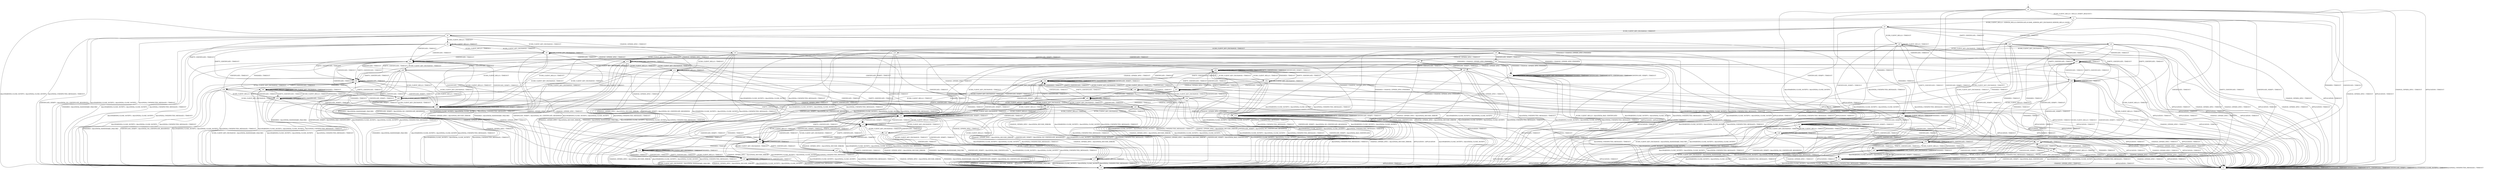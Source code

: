 digraph h6 {
s0 [label="s0"];
s1 [label="s1"];
s2 [label="s2"];
s3 [label="s3"];
s4 [label="s4"];
s5 [label="s5"];
s6 [label="s6"];
s7 [label="s7"];
s20 [label="s20"];
s30 [label="s30"];
s31 [label="s31"];
s32 [label="s32"];
s8 [label="s8"];
s9 [label="s9"];
s10 [label="s10"];
s11 [label="s11"];
s21 [label="s21"];
s24 [label="s24"];
s25 [label="s25"];
s33 [label="s33"];
s35 [label="s35"];
s36 [label="s36"];
s37 [label="s37"];
s47 [label="s47"];
s48 [label="s48"];
s55 [label="s55"];
s12 [label="s12"];
s13 [label="s13"];
s14 [label="s14"];
s15 [label="s15"];
s22 [label="s22"];
s26 [label="s26"];
s28 [label="s28"];
s29 [label="s29"];
s38 [label="s38"];
s41 [label="s41"];
s42 [label="s42"];
s43 [label="s43"];
s46 [label="s46"];
s49 [label="s49"];
s50 [label="s50"];
s16 [label="s16"];
s18 [label="s18"];
s23 [label="s23"];
s27 [label="s27"];
s34 [label="s34"];
s45 [label="s45"];
s51 [label="s51"];
s52 [label="s52"];
s53 [label="s53"];
s17 [label="s17"];
s19 [label="s19"];
s39 [label="s39"];
s40 [label="s40"];
s54 [label="s54"];
s44 [label="s44"];
s0 -> s1 [label="ECDH_CLIENT_HELLO / HELLO_VERIFY_REQUEST+"];
s0 -> s2 [label="ECDH_CLIENT_KEY_EXCHANGE / TIMEOUT"];
s0 -> s3 [label="CHANGE_CIPHER_SPEC / TIMEOUT"];
s0 -> s2 [label="FINISHED / TIMEOUT"];
s0 -> s3 [label="APPLICATION / TIMEOUT"];
s0 -> s2 [label="CERTIFICATE / TIMEOUT"];
s0 -> s2 [label="EMPTY_CERTIFICATE / TIMEOUT"];
s0 -> s2 [label="CERTIFICATE_VERIFY / TIMEOUT"];
s0 -> s4 [label="Alert(WARNING,CLOSE_NOTIFY) / Alert(FATAL,CLOSE_NOTIFY)"];
s0 -> s4 [label="Alert(FATAL,UNEXPECTED_MESSAGE) / TIMEOUT"];
s1 -> s5 [label="ECDH_CLIENT_HELLO / SERVER_HELLO,CERTIFICATE,ECDHE_SERVER_KEY_EXCHANGE,SERVER_HELLO_DONE"];
s1 -> s2 [label="ECDH_CLIENT_KEY_EXCHANGE / TIMEOUT"];
s1 -> s3 [label="CHANGE_CIPHER_SPEC / TIMEOUT"];
s1 -> s2 [label="FINISHED / TIMEOUT"];
s1 -> s3 [label="APPLICATION / TIMEOUT"];
s1 -> s2 [label="CERTIFICATE / TIMEOUT"];
s1 -> s2 [label="EMPTY_CERTIFICATE / TIMEOUT"];
s1 -> s2 [label="CERTIFICATE_VERIFY / TIMEOUT"];
s1 -> s4 [label="Alert(WARNING,CLOSE_NOTIFY) / Alert(FATAL,CLOSE_NOTIFY)"];
s1 -> s4 [label="Alert(FATAL,UNEXPECTED_MESSAGE) / TIMEOUT"];
s2 -> s2 [label="ECDH_CLIENT_HELLO / TIMEOUT"];
s2 -> s2 [label="ECDH_CLIENT_KEY_EXCHANGE / TIMEOUT"];
s2 -> s3 [label="CHANGE_CIPHER_SPEC / TIMEOUT"];
s2 -> s2 [label="FINISHED / TIMEOUT"];
s2 -> s3 [label="APPLICATION / TIMEOUT"];
s2 -> s2 [label="CERTIFICATE / TIMEOUT"];
s2 -> s2 [label="EMPTY_CERTIFICATE / TIMEOUT"];
s2 -> s2 [label="CERTIFICATE_VERIFY / TIMEOUT"];
s2 -> s4 [label="Alert(WARNING,CLOSE_NOTIFY) / Alert(FATAL,CLOSE_NOTIFY)"];
s2 -> s4 [label="Alert(FATAL,UNEXPECTED_MESSAGE) / TIMEOUT"];
s3 -> s3 [label="ECDH_CLIENT_HELLO / TIMEOUT"];
s3 -> s3 [label="ECDH_CLIENT_KEY_EXCHANGE / TIMEOUT"];
s3 -> s3 [label="CHANGE_CIPHER_SPEC / TIMEOUT"];
s3 -> s3 [label="FINISHED / TIMEOUT"];
s3 -> s3 [label="APPLICATION / TIMEOUT"];
s3 -> s3 [label="CERTIFICATE / TIMEOUT"];
s3 -> s3 [label="EMPTY_CERTIFICATE / TIMEOUT"];
s3 -> s3 [label="CERTIFICATE_VERIFY / TIMEOUT"];
s3 -> s3 [label="Alert(WARNING,CLOSE_NOTIFY) / TIMEOUT"];
s3 -> s3 [label="Alert(FATAL,UNEXPECTED_MESSAGE) / TIMEOUT"];
s4 -> s4 [label="ECDH_CLIENT_HELLO / SOCKET_CLOSED"];
s4 -> s4 [label="ECDH_CLIENT_KEY_EXCHANGE / SOCKET_CLOSED"];
s4 -> s4 [label="CHANGE_CIPHER_SPEC / SOCKET_CLOSED"];
s4 -> s4 [label="FINISHED / SOCKET_CLOSED"];
s4 -> s4 [label="APPLICATION / SOCKET_CLOSED"];
s4 -> s4 [label="CERTIFICATE / SOCKET_CLOSED"];
s4 -> s4 [label="EMPTY_CERTIFICATE / SOCKET_CLOSED"];
s4 -> s4 [label="CERTIFICATE_VERIFY / SOCKET_CLOSED"];
s4 -> s4 [label="Alert(WARNING,CLOSE_NOTIFY) / SOCKET_CLOSED"];
s4 -> s4 [label="Alert(FATAL,UNEXPECTED_MESSAGE) / SOCKET_CLOSED"];
s5 -> s30 [label="ECDH_CLIENT_HELLO / TIMEOUT"];
s5 -> s6 [label="ECDH_CLIENT_KEY_EXCHANGE / TIMEOUT"];
s5 -> s3 [label="CHANGE_CIPHER_SPEC / TIMEOUT"];
s5 -> s7 [label="FINISHED / TIMEOUT"];
s5 -> s3 [label="APPLICATION / TIMEOUT"];
s5 -> s31 [label="CERTIFICATE / TIMEOUT"];
s5 -> s20 [label="EMPTY_CERTIFICATE / TIMEOUT"];
s5 -> s32 [label="CERTIFICATE_VERIFY / TIMEOUT"];
s5 -> s4 [label="Alert(WARNING,CLOSE_NOTIFY) / Alert(FATAL,CLOSE_NOTIFY)"];
s5 -> s4 [label="Alert(FATAL,UNEXPECTED_MESSAGE) / TIMEOUT"];
s6 -> s8 [label="ECDH_CLIENT_HELLO / TIMEOUT"];
s6 -> s9 [label="ECDH_CLIENT_KEY_EXCHANGE / TIMEOUT"];
s6 -> s10 [label="CHANGE_CIPHER_SPEC / TIMEOUT"];
s6 -> s11 [label="FINISHED / CHANGE_CIPHER_SPEC,FINISHED"];
s6 -> s3 [label="APPLICATION / TIMEOUT"];
s6 -> s21 [label="CERTIFICATE / TIMEOUT"];
s6 -> s33 [label="EMPTY_CERTIFICATE / TIMEOUT"];
s6 -> s4 [label="CERTIFICATE_VERIFY / Alert(FATAL,NO_CERTIFICATE_RESERVED)"];
s6 -> s4 [label="Alert(WARNING,CLOSE_NOTIFY) / Alert(FATAL,CLOSE_NOTIFY)"];
s6 -> s4 [label="Alert(FATAL,UNEXPECTED_MESSAGE) / TIMEOUT"];
s7 -> s7 [label="ECDH_CLIENT_HELLO / TIMEOUT"];
s7 -> s4 [label="ECDH_CLIENT_KEY_EXCHANGE / Alert(FATAL,HANDSHAKE_FAILURE)"];
s7 -> s3 [label="CHANGE_CIPHER_SPEC / TIMEOUT"];
s7 -> s7 [label="FINISHED / TIMEOUT"];
s7 -> s3 [label="APPLICATION / TIMEOUT"];
s7 -> s55 [label="CERTIFICATE / TIMEOUT"];
s7 -> s55 [label="EMPTY_CERTIFICATE / TIMEOUT"];
s7 -> s32 [label="CERTIFICATE_VERIFY / TIMEOUT"];
s7 -> s4 [label="Alert(WARNING,CLOSE_NOTIFY) / Alert(FATAL,CLOSE_NOTIFY)"];
s7 -> s4 [label="Alert(FATAL,UNEXPECTED_MESSAGE) / TIMEOUT"];
s20 -> s2 [label="ECDH_CLIENT_HELLO / TIMEOUT"];
s20 -> s24 [label="ECDH_CLIENT_KEY_EXCHANGE / TIMEOUT"];
s20 -> s3 [label="CHANGE_CIPHER_SPEC / TIMEOUT"];
s20 -> s25 [label="FINISHED / TIMEOUT"];
s20 -> s3 [label="APPLICATION / TIMEOUT"];
s20 -> s47 [label="CERTIFICATE / TIMEOUT"];
s20 -> s48 [label="EMPTY_CERTIFICATE / TIMEOUT"];
s20 -> s2 [label="CERTIFICATE_VERIFY / TIMEOUT"];
s20 -> s4 [label="Alert(WARNING,CLOSE_NOTIFY) / Alert(FATAL,CLOSE_NOTIFY)"];
s20 -> s4 [label="Alert(FATAL,UNEXPECTED_MESSAGE) / TIMEOUT"];
s30 -> s30 [label="ECDH_CLIENT_HELLO / TIMEOUT"];
s30 -> s9 [label="ECDH_CLIENT_KEY_EXCHANGE / TIMEOUT"];
s30 -> s3 [label="CHANGE_CIPHER_SPEC / TIMEOUT"];
s30 -> s7 [label="FINISHED / TIMEOUT"];
s30 -> s3 [label="APPLICATION / TIMEOUT"];
s30 -> s47 [label="CERTIFICATE / TIMEOUT"];
s30 -> s48 [label="EMPTY_CERTIFICATE / TIMEOUT"];
s30 -> s32 [label="CERTIFICATE_VERIFY / TIMEOUT"];
s30 -> s4 [label="Alert(WARNING,CLOSE_NOTIFY) / Alert(FATAL,CLOSE_NOTIFY)"];
s30 -> s4 [label="Alert(FATAL,UNEXPECTED_MESSAGE) / TIMEOUT"];
s31 -> s2 [label="ECDH_CLIENT_HELLO / TIMEOUT"];
s31 -> s35 [label="ECDH_CLIENT_KEY_EXCHANGE / TIMEOUT"];
s31 -> s3 [label="CHANGE_CIPHER_SPEC / TIMEOUT"];
s31 -> s25 [label="FINISHED / TIMEOUT"];
s31 -> s3 [label="APPLICATION / TIMEOUT"];
s31 -> s47 [label="CERTIFICATE / TIMEOUT"];
s31 -> s48 [label="EMPTY_CERTIFICATE / TIMEOUT"];
s31 -> s2 [label="CERTIFICATE_VERIFY / TIMEOUT"];
s31 -> s4 [label="Alert(WARNING,CLOSE_NOTIFY) / Alert(FATAL,CLOSE_NOTIFY)"];
s31 -> s4 [label="Alert(FATAL,UNEXPECTED_MESSAGE) / TIMEOUT"];
s32 -> s32 [label="ECDH_CLIENT_HELLO / TIMEOUT"];
s32 -> s36 [label="ECDH_CLIENT_KEY_EXCHANGE / TIMEOUT"];
s32 -> s3 [label="CHANGE_CIPHER_SPEC / TIMEOUT"];
s32 -> s32 [label="FINISHED / TIMEOUT"];
s32 -> s3 [label="APPLICATION / TIMEOUT"];
s32 -> s37 [label="CERTIFICATE / TIMEOUT"];
s32 -> s32 [label="EMPTY_CERTIFICATE / TIMEOUT"];
s32 -> s32 [label="CERTIFICATE_VERIFY / TIMEOUT"];
s32 -> s4 [label="Alert(WARNING,CLOSE_NOTIFY) / Alert(FATAL,CLOSE_NOTIFY)"];
s32 -> s4 [label="Alert(FATAL,UNEXPECTED_MESSAGE) / TIMEOUT"];
s8 -> s8 [label="ECDH_CLIENT_HELLO / TIMEOUT"];
s8 -> s9 [label="ECDH_CLIENT_KEY_EXCHANGE / TIMEOUT"];
s8 -> s12 [label="CHANGE_CIPHER_SPEC / TIMEOUT"];
s8 -> s4 [label="FINISHED / Alert(FATAL,HANDSHAKE_FAILURE)"];
s8 -> s3 [label="APPLICATION / TIMEOUT"];
s8 -> s21 [label="CERTIFICATE / TIMEOUT"];
s8 -> s33 [label="EMPTY_CERTIFICATE / TIMEOUT"];
s8 -> s46 [label="CERTIFICATE_VERIFY / TIMEOUT"];
s8 -> s4 [label="Alert(WARNING,CLOSE_NOTIFY) / Alert(FATAL,CLOSE_NOTIFY)"];
s8 -> s4 [label="Alert(FATAL,UNEXPECTED_MESSAGE) / TIMEOUT"];
s9 -> s8 [label="ECDH_CLIENT_HELLO / TIMEOUT"];
s9 -> s9 [label="ECDH_CLIENT_KEY_EXCHANGE / TIMEOUT"];
s9 -> s13 [label="CHANGE_CIPHER_SPEC / TIMEOUT"];
s9 -> s4 [label="FINISHED / Alert(FATAL,HANDSHAKE_FAILURE)"];
s9 -> s3 [label="APPLICATION / TIMEOUT"];
s9 -> s21 [label="CERTIFICATE / TIMEOUT"];
s9 -> s33 [label="EMPTY_CERTIFICATE / TIMEOUT"];
s9 -> s4 [label="CERTIFICATE_VERIFY / Alert(FATAL,NO_CERTIFICATE_RESERVED)"];
s9 -> s4 [label="Alert(WARNING,CLOSE_NOTIFY) / Alert(FATAL,CLOSE_NOTIFY)"];
s9 -> s4 [label="Alert(FATAL,UNEXPECTED_MESSAGE) / TIMEOUT"];
s10 -> s12 [label="ECDH_CLIENT_HELLO / TIMEOUT"];
s10 -> s13 [label="ECDH_CLIENT_KEY_EXCHANGE / TIMEOUT"];
s10 -> s4 [label="CHANGE_CIPHER_SPEC / Alert(FATAL,DECODE_ERROR)"];
s10 -> s14 [label="FINISHED / CHANGE_CIPHER_SPEC,FINISHED"];
s10 -> s3 [label="APPLICATION / TIMEOUT"];
s10 -> s15 [label="CERTIFICATE / TIMEOUT"];
s10 -> s22 [label="EMPTY_CERTIFICATE / TIMEOUT"];
s10 -> s4 [label="CERTIFICATE_VERIFY / Alert(FATAL,NO_CERTIFICATE_RESERVED)"];
s10 -> s4 [label="Alert(WARNING,CLOSE_NOTIFY) / Alert(FATAL,CLOSE_NOTIFY)"];
s10 -> s4 [label="Alert(FATAL,UNEXPECTED_MESSAGE) / TIMEOUT"];
s11 -> s11 [label="ECDH_CLIENT_HELLO / TIMEOUT"];
s11 -> s11 [label="ECDH_CLIENT_KEY_EXCHANGE / TIMEOUT"];
s11 -> s14 [label="CHANGE_CIPHER_SPEC / TIMEOUT"];
s11 -> s11 [label="FINISHED / TIMEOUT"];
s11 -> s4 [label="APPLICATION / APPLICATION"];
s11 -> s11 [label="CERTIFICATE / TIMEOUT"];
s11 -> s11 [label="EMPTY_CERTIFICATE / TIMEOUT"];
s11 -> s11 [label="CERTIFICATE_VERIFY / TIMEOUT"];
s11 -> s4 [label="Alert(WARNING,CLOSE_NOTIFY) / Alert(FATAL,CLOSE_NOTIFY)"];
s11 -> s4 [label="Alert(FATAL,UNEXPECTED_MESSAGE) / TIMEOUT"];
s21 -> s49 [label="ECDH_CLIENT_HELLO / TIMEOUT"];
s21 -> s26 [label="ECDH_CLIENT_KEY_EXCHANGE / TIMEOUT"];
s21 -> s15 [label="CHANGE_CIPHER_SPEC / TIMEOUT"];
s21 -> s50 [label="FINISHED / TIMEOUT"];
s21 -> s3 [label="APPLICATION / TIMEOUT"];
s21 -> s21 [label="CERTIFICATE / TIMEOUT"];
s21 -> s33 [label="EMPTY_CERTIFICATE / TIMEOUT"];
s21 -> s49 [label="CERTIFICATE_VERIFY / TIMEOUT"];
s21 -> s4 [label="Alert(WARNING,CLOSE_NOTIFY) / Alert(FATAL,CLOSE_NOTIFY)"];
s21 -> s4 [label="Alert(FATAL,UNEXPECTED_MESSAGE) / TIMEOUT"];
s24 -> s28 [label="ECDH_CLIENT_HELLO / TIMEOUT"];
s24 -> s49 [label="ECDH_CLIENT_KEY_EXCHANGE / TIMEOUT"];
s24 -> s29 [label="CHANGE_CIPHER_SPEC / TIMEOUT"];
s24 -> s11 [label="FINISHED / CHANGE_CIPHER_SPEC,FINISHED"];
s24 -> s3 [label="APPLICATION / TIMEOUT"];
s24 -> s21 [label="CERTIFICATE / TIMEOUT"];
s24 -> s33 [label="EMPTY_CERTIFICATE / TIMEOUT"];
s24 -> s4 [label="CERTIFICATE_VERIFY / Alert(FATAL,NO_CERTIFICATE_RESERVED)"];
s24 -> s4 [label="Alert(WARNING,CLOSE_NOTIFY) / Alert(FATAL,CLOSE_NOTIFY)"];
s24 -> s4 [label="Alert(FATAL,UNEXPECTED_MESSAGE) / TIMEOUT"];
s25 -> s25 [label="ECDH_CLIENT_HELLO / TIMEOUT"];
s25 -> s25 [label="ECDH_CLIENT_KEY_EXCHANGE / TIMEOUT"];
s25 -> s3 [label="CHANGE_CIPHER_SPEC / TIMEOUT"];
s25 -> s25 [label="FINISHED / TIMEOUT"];
s25 -> s3 [label="APPLICATION / TIMEOUT"];
s25 -> s55 [label="CERTIFICATE / TIMEOUT"];
s25 -> s55 [label="EMPTY_CERTIFICATE / TIMEOUT"];
s25 -> s2 [label="CERTIFICATE_VERIFY / TIMEOUT"];
s25 -> s4 [label="Alert(WARNING,CLOSE_NOTIFY) / Alert(FATAL,CLOSE_NOTIFY)"];
s25 -> s4 [label="Alert(FATAL,UNEXPECTED_MESSAGE) / TIMEOUT"];
s33 -> s49 [label="ECDH_CLIENT_HELLO / TIMEOUT"];
s33 -> s38 [label="ECDH_CLIENT_KEY_EXCHANGE / TIMEOUT"];
s33 -> s22 [label="CHANGE_CIPHER_SPEC / TIMEOUT"];
s33 -> s50 [label="FINISHED / TIMEOUT"];
s33 -> s3 [label="APPLICATION / TIMEOUT"];
s33 -> s21 [label="CERTIFICATE / TIMEOUT"];
s33 -> s33 [label="EMPTY_CERTIFICATE / TIMEOUT"];
s33 -> s49 [label="CERTIFICATE_VERIFY / TIMEOUT"];
s33 -> s4 [label="Alert(WARNING,CLOSE_NOTIFY) / Alert(FATAL,CLOSE_NOTIFY)"];
s33 -> s4 [label="Alert(FATAL,UNEXPECTED_MESSAGE) / TIMEOUT"];
s35 -> s28 [label="ECDH_CLIENT_HELLO / TIMEOUT"];
s35 -> s49 [label="ECDH_CLIENT_KEY_EXCHANGE / TIMEOUT"];
s35 -> s41 [label="CHANGE_CIPHER_SPEC / TIMEOUT"];
s35 -> s11 [label="FINISHED / CHANGE_CIPHER_SPEC,FINISHED"];
s35 -> s3 [label="APPLICATION / TIMEOUT"];
s35 -> s21 [label="CERTIFICATE / TIMEOUT"];
s35 -> s33 [label="EMPTY_CERTIFICATE / TIMEOUT"];
s35 -> s42 [label="CERTIFICATE_VERIFY / TIMEOUT"];
s35 -> s4 [label="Alert(WARNING,CLOSE_NOTIFY) / Alert(FATAL,CLOSE_NOTIFY)"];
s35 -> s4 [label="Alert(FATAL,UNEXPECTED_MESSAGE) / TIMEOUT"];
s36 -> s32 [label="ECDH_CLIENT_HELLO / TIMEOUT"];
s36 -> s36 [label="ECDH_CLIENT_KEY_EXCHANGE / TIMEOUT"];
s36 -> s3 [label="CHANGE_CIPHER_SPEC / TIMEOUT"];
s36 -> s32 [label="FINISHED / TIMEOUT"];
s36 -> s3 [label="APPLICATION / TIMEOUT"];
s36 -> s37 [label="CERTIFICATE / TIMEOUT"];
s36 -> s32 [label="EMPTY_CERTIFICATE / TIMEOUT"];
s36 -> s4 [label="CERTIFICATE_VERIFY / Alert(FATAL,NO_CERTIFICATE_RESERVED)"];
s36 -> s4 [label="Alert(WARNING,CLOSE_NOTIFY) / Alert(FATAL,CLOSE_NOTIFY)"];
s36 -> s4 [label="Alert(FATAL,UNEXPECTED_MESSAGE) / TIMEOUT"];
s37 -> s2 [label="ECDH_CLIENT_HELLO / TIMEOUT"];
s37 -> s43 [label="ECDH_CLIENT_KEY_EXCHANGE / TIMEOUT"];
s37 -> s3 [label="CHANGE_CIPHER_SPEC / TIMEOUT"];
s37 -> s2 [label="FINISHED / TIMEOUT"];
s37 -> s3 [label="APPLICATION / TIMEOUT"];
s37 -> s37 [label="CERTIFICATE / TIMEOUT"];
s37 -> s32 [label="EMPTY_CERTIFICATE / TIMEOUT"];
s37 -> s2 [label="CERTIFICATE_VERIFY / TIMEOUT"];
s37 -> s4 [label="Alert(WARNING,CLOSE_NOTIFY) / Alert(FATAL,CLOSE_NOTIFY)"];
s37 -> s4 [label="Alert(FATAL,UNEXPECTED_MESSAGE) / TIMEOUT"];
s47 -> s2 [label="ECDH_CLIENT_HELLO / TIMEOUT"];
s47 -> s26 [label="ECDH_CLIENT_KEY_EXCHANGE / TIMEOUT"];
s47 -> s3 [label="CHANGE_CIPHER_SPEC / TIMEOUT"];
s47 -> s25 [label="FINISHED / TIMEOUT"];
s47 -> s3 [label="APPLICATION / TIMEOUT"];
s47 -> s47 [label="CERTIFICATE / TIMEOUT"];
s47 -> s48 [label="EMPTY_CERTIFICATE / TIMEOUT"];
s47 -> s2 [label="CERTIFICATE_VERIFY / TIMEOUT"];
s47 -> s4 [label="Alert(WARNING,CLOSE_NOTIFY) / Alert(FATAL,CLOSE_NOTIFY)"];
s47 -> s4 [label="Alert(FATAL,UNEXPECTED_MESSAGE) / TIMEOUT"];
s48 -> s2 [label="ECDH_CLIENT_HELLO / TIMEOUT"];
s48 -> s38 [label="ECDH_CLIENT_KEY_EXCHANGE / TIMEOUT"];
s48 -> s3 [label="CHANGE_CIPHER_SPEC / TIMEOUT"];
s48 -> s25 [label="FINISHED / TIMEOUT"];
s48 -> s3 [label="APPLICATION / TIMEOUT"];
s48 -> s47 [label="CERTIFICATE / TIMEOUT"];
s48 -> s48 [label="EMPTY_CERTIFICATE / TIMEOUT"];
s48 -> s2 [label="CERTIFICATE_VERIFY / TIMEOUT"];
s48 -> s4 [label="Alert(WARNING,CLOSE_NOTIFY) / Alert(FATAL,CLOSE_NOTIFY)"];
s48 -> s4 [label="Alert(FATAL,UNEXPECTED_MESSAGE) / TIMEOUT"];
s55 -> s25 [label="ECDH_CLIENT_HELLO / TIMEOUT"];
s55 -> s4 [label="ECDH_CLIENT_KEY_EXCHANGE / Alert(FATAL,HANDSHAKE_FAILURE)"];
s55 -> s3 [label="CHANGE_CIPHER_SPEC / TIMEOUT"];
s55 -> s25 [label="FINISHED / TIMEOUT"];
s55 -> s3 [label="APPLICATION / TIMEOUT"];
s55 -> s55 [label="CERTIFICATE / TIMEOUT"];
s55 -> s55 [label="EMPTY_CERTIFICATE / TIMEOUT"];
s55 -> s2 [label="CERTIFICATE_VERIFY / TIMEOUT"];
s55 -> s4 [label="Alert(WARNING,CLOSE_NOTIFY) / Alert(FATAL,CLOSE_NOTIFY)"];
s55 -> s4 [label="Alert(FATAL,UNEXPECTED_MESSAGE) / TIMEOUT"];
s12 -> s12 [label="ECDH_CLIENT_HELLO / TIMEOUT"];
s12 -> s13 [label="ECDH_CLIENT_KEY_EXCHANGE / TIMEOUT"];
s12 -> s4 [label="CHANGE_CIPHER_SPEC / Alert(FATAL,DECODE_ERROR)"];
s12 -> s4 [label="FINISHED / Alert(FATAL,HANDSHAKE_FAILURE)"];
s12 -> s3 [label="APPLICATION / TIMEOUT"];
s12 -> s15 [label="CERTIFICATE / TIMEOUT"];
s12 -> s22 [label="EMPTY_CERTIFICATE / TIMEOUT"];
s12 -> s34 [label="CERTIFICATE_VERIFY / TIMEOUT"];
s12 -> s4 [label="Alert(WARNING,CLOSE_NOTIFY) / Alert(FATAL,CLOSE_NOTIFY)"];
s12 -> s4 [label="Alert(FATAL,UNEXPECTED_MESSAGE) / TIMEOUT"];
s13 -> s12 [label="ECDH_CLIENT_HELLO / TIMEOUT"];
s13 -> s13 [label="ECDH_CLIENT_KEY_EXCHANGE / TIMEOUT"];
s13 -> s4 [label="CHANGE_CIPHER_SPEC / Alert(FATAL,DECODE_ERROR)"];
s13 -> s4 [label="FINISHED / Alert(FATAL,HANDSHAKE_FAILURE)"];
s13 -> s3 [label="APPLICATION / TIMEOUT"];
s13 -> s15 [label="CERTIFICATE / TIMEOUT"];
s13 -> s22 [label="EMPTY_CERTIFICATE / TIMEOUT"];
s13 -> s4 [label="CERTIFICATE_VERIFY / Alert(FATAL,NO_CERTIFICATE_RESERVED)"];
s13 -> s4 [label="Alert(WARNING,CLOSE_NOTIFY) / Alert(FATAL,CLOSE_NOTIFY)"];
s13 -> s4 [label="Alert(FATAL,UNEXPECTED_MESSAGE) / TIMEOUT"];
s14 -> s14 [label="ECDH_CLIENT_HELLO / TIMEOUT"];
s14 -> s14 [label="ECDH_CLIENT_KEY_EXCHANGE / TIMEOUT"];
s14 -> s4 [label="CHANGE_CIPHER_SPEC / Alert(FATAL,DECODE_ERROR)"];
s14 -> s14 [label="FINISHED / TIMEOUT"];
s14 -> s4 [label="APPLICATION / APPLICATION"];
s14 -> s14 [label="CERTIFICATE / TIMEOUT"];
s14 -> s14 [label="EMPTY_CERTIFICATE / TIMEOUT"];
s14 -> s14 [label="CERTIFICATE_VERIFY / TIMEOUT"];
s14 -> s4 [label="Alert(WARNING,CLOSE_NOTIFY) / Alert(FATAL,CLOSE_NOTIFY)"];
s14 -> s4 [label="Alert(FATAL,UNEXPECTED_MESSAGE) / TIMEOUT"];
s15 -> s23 [label="ECDH_CLIENT_HELLO / TIMEOUT"];
s15 -> s16 [label="ECDH_CLIENT_KEY_EXCHANGE / TIMEOUT"];
s15 -> s4 [label="CHANGE_CIPHER_SPEC / Alert(FATAL,DECODE_ERROR)"];
s15 -> s18 [label="FINISHED / TIMEOUT"];
s15 -> s3 [label="APPLICATION / TIMEOUT"];
s15 -> s15 [label="CERTIFICATE / TIMEOUT"];
s15 -> s22 [label="EMPTY_CERTIFICATE / TIMEOUT"];
s15 -> s23 [label="CERTIFICATE_VERIFY / TIMEOUT"];
s15 -> s4 [label="Alert(WARNING,CLOSE_NOTIFY) / Alert(FATAL,CLOSE_NOTIFY)"];
s15 -> s4 [label="Alert(FATAL,UNEXPECTED_MESSAGE) / TIMEOUT"];
s22 -> s23 [label="ECDH_CLIENT_HELLO / TIMEOUT"];
s22 -> s27 [label="ECDH_CLIENT_KEY_EXCHANGE / TIMEOUT"];
s22 -> s4 [label="CHANGE_CIPHER_SPEC / Alert(FATAL,DECODE_ERROR)"];
s22 -> s18 [label="FINISHED / TIMEOUT"];
s22 -> s3 [label="APPLICATION / TIMEOUT"];
s22 -> s15 [label="CERTIFICATE / TIMEOUT"];
s22 -> s22 [label="EMPTY_CERTIFICATE / TIMEOUT"];
s22 -> s23 [label="CERTIFICATE_VERIFY / TIMEOUT"];
s22 -> s4 [label="Alert(WARNING,CLOSE_NOTIFY) / Alert(FATAL,CLOSE_NOTIFY)"];
s22 -> s4 [label="Alert(FATAL,UNEXPECTED_MESSAGE) / TIMEOUT"];
s26 -> s28 [label="ECDH_CLIENT_HELLO / TIMEOUT"];
s26 -> s49 [label="ECDH_CLIENT_KEY_EXCHANGE / TIMEOUT"];
s26 -> s16 [label="CHANGE_CIPHER_SPEC / TIMEOUT"];
s26 -> s4 [label="FINISHED / Alert(FATAL,HANDSHAKE_FAILURE)"];
s26 -> s3 [label="APPLICATION / TIMEOUT"];
s26 -> s21 [label="CERTIFICATE / TIMEOUT"];
s26 -> s33 [label="EMPTY_CERTIFICATE / TIMEOUT"];
s26 -> s4 [label="CERTIFICATE_VERIFY / Alert(FATAL,BAD_CERTIFICATE)"];
s26 -> s4 [label="Alert(WARNING,CLOSE_NOTIFY) / Alert(FATAL,CLOSE_NOTIFY)"];
s26 -> s4 [label="Alert(FATAL,UNEXPECTED_MESSAGE) / TIMEOUT"];
s28 -> s28 [label="ECDH_CLIENT_HELLO / TIMEOUT"];
s28 -> s49 [label="ECDH_CLIENT_KEY_EXCHANGE / TIMEOUT"];
s28 -> s17 [label="CHANGE_CIPHER_SPEC / TIMEOUT"];
s28 -> s4 [label="FINISHED / Alert(FATAL,HANDSHAKE_FAILURE)"];
s28 -> s3 [label="APPLICATION / TIMEOUT"];
s28 -> s21 [label="CERTIFICATE / TIMEOUT"];
s28 -> s33 [label="EMPTY_CERTIFICATE / TIMEOUT"];
s28 -> s49 [label="CERTIFICATE_VERIFY / TIMEOUT"];
s28 -> s4 [label="Alert(WARNING,CLOSE_NOTIFY) / Alert(FATAL,CLOSE_NOTIFY)"];
s28 -> s4 [label="Alert(FATAL,UNEXPECTED_MESSAGE) / TIMEOUT"];
s29 -> s17 [label="ECDH_CLIENT_HELLO / TIMEOUT"];
s29 -> s23 [label="ECDH_CLIENT_KEY_EXCHANGE / TIMEOUT"];
s29 -> s4 [label="CHANGE_CIPHER_SPEC / Alert(FATAL,DECODE_ERROR)"];
s29 -> s14 [label="FINISHED / CHANGE_CIPHER_SPEC,FINISHED"];
s29 -> s3 [label="APPLICATION / TIMEOUT"];
s29 -> s15 [label="CERTIFICATE / TIMEOUT"];
s29 -> s22 [label="EMPTY_CERTIFICATE / TIMEOUT"];
s29 -> s4 [label="CERTIFICATE_VERIFY / Alert(FATAL,NO_CERTIFICATE_RESERVED)"];
s29 -> s4 [label="Alert(WARNING,CLOSE_NOTIFY) / Alert(FATAL,CLOSE_NOTIFY)"];
s29 -> s4 [label="Alert(FATAL,UNEXPECTED_MESSAGE) / TIMEOUT"];
s38 -> s28 [label="ECDH_CLIENT_HELLO / TIMEOUT"];
s38 -> s49 [label="ECDH_CLIENT_KEY_EXCHANGE / TIMEOUT"];
s38 -> s27 [label="CHANGE_CIPHER_SPEC / TIMEOUT"];
s38 -> s4 [label="FINISHED / Alert(FATAL,HANDSHAKE_FAILURE)"];
s38 -> s3 [label="APPLICATION / TIMEOUT"];
s38 -> s21 [label="CERTIFICATE / TIMEOUT"];
s38 -> s33 [label="EMPTY_CERTIFICATE / TIMEOUT"];
s38 -> s4 [label="CERTIFICATE_VERIFY / Alert(FATAL,NO_CERTIFICATE_RESERVED)"];
s38 -> s4 [label="Alert(WARNING,CLOSE_NOTIFY) / Alert(FATAL,CLOSE_NOTIFY)"];
s38 -> s4 [label="Alert(FATAL,UNEXPECTED_MESSAGE) / TIMEOUT"];
s41 -> s17 [label="ECDH_CLIENT_HELLO / TIMEOUT"];
s41 -> s23 [label="ECDH_CLIENT_KEY_EXCHANGE / TIMEOUT"];
s41 -> s4 [label="CHANGE_CIPHER_SPEC / Alert(FATAL,DECODE_ERROR)"];
s41 -> s14 [label="FINISHED / CHANGE_CIPHER_SPEC,FINISHED"];
s41 -> s3 [label="APPLICATION / TIMEOUT"];
s41 -> s15 [label="CERTIFICATE / TIMEOUT"];
s41 -> s22 [label="EMPTY_CERTIFICATE / TIMEOUT"];
s41 -> s45 [label="CERTIFICATE_VERIFY / TIMEOUT"];
s41 -> s4 [label="Alert(WARNING,CLOSE_NOTIFY) / Alert(FATAL,CLOSE_NOTIFY)"];
s41 -> s4 [label="Alert(FATAL,UNEXPECTED_MESSAGE) / TIMEOUT"];
s42 -> s4 [label="ECDH_CLIENT_HELLO / Alert(FATAL,BAD_CERTIFICATE)"];
s42 -> s49 [label="ECDH_CLIENT_KEY_EXCHANGE / TIMEOUT"];
s42 -> s45 [label="CHANGE_CIPHER_SPEC / TIMEOUT"];
s42 -> s11 [label="FINISHED / CHANGE_CIPHER_SPEC,FINISHED"];
s42 -> s3 [label="APPLICATION / TIMEOUT"];
s42 -> s51 [label="CERTIFICATE / TIMEOUT"];
s42 -> s46 [label="EMPTY_CERTIFICATE / TIMEOUT"];
s42 -> s49 [label="CERTIFICATE_VERIFY / TIMEOUT"];
s42 -> s4 [label="Alert(WARNING,CLOSE_NOTIFY) / Alert(FATAL,CLOSE_NOTIFY)"];
s42 -> s4 [label="Alert(FATAL,UNEXPECTED_MESSAGE) / TIMEOUT"];
s43 -> s2 [label="ECDH_CLIENT_HELLO / TIMEOUT"];
s43 -> s2 [label="ECDH_CLIENT_KEY_EXCHANGE / TIMEOUT"];
s43 -> s3 [label="CHANGE_CIPHER_SPEC / TIMEOUT"];
s43 -> s2 [label="FINISHED / TIMEOUT"];
s43 -> s3 [label="APPLICATION / TIMEOUT"];
s43 -> s37 [label="CERTIFICATE / TIMEOUT"];
s43 -> s32 [label="EMPTY_CERTIFICATE / TIMEOUT"];
s43 -> s4 [label="CERTIFICATE_VERIFY / Alert(FATAL,BAD_CERTIFICATE)"];
s43 -> s4 [label="Alert(WARNING,CLOSE_NOTIFY) / Alert(FATAL,CLOSE_NOTIFY)"];
s43 -> s4 [label="Alert(FATAL,UNEXPECTED_MESSAGE) / TIMEOUT"];
s46 -> s46 [label="ECDH_CLIENT_HELLO / TIMEOUT"];
s46 -> s52 [label="ECDH_CLIENT_KEY_EXCHANGE / TIMEOUT"];
s46 -> s34 [label="CHANGE_CIPHER_SPEC / TIMEOUT"];
s46 -> s46 [label="FINISHED / TIMEOUT"];
s46 -> s3 [label="APPLICATION / TIMEOUT"];
s46 -> s51 [label="CERTIFICATE / TIMEOUT"];
s46 -> s46 [label="EMPTY_CERTIFICATE / TIMEOUT"];
s46 -> s46 [label="CERTIFICATE_VERIFY / TIMEOUT"];
s46 -> s4 [label="Alert(WARNING,CLOSE_NOTIFY) / Alert(FATAL,CLOSE_NOTIFY)"];
s46 -> s4 [label="Alert(FATAL,UNEXPECTED_MESSAGE) / TIMEOUT"];
s49 -> s49 [label="ECDH_CLIENT_HELLO / TIMEOUT"];
s49 -> s49 [label="ECDH_CLIENT_KEY_EXCHANGE / TIMEOUT"];
s49 -> s23 [label="CHANGE_CIPHER_SPEC / TIMEOUT"];
s49 -> s50 [label="FINISHED / TIMEOUT"];
s49 -> s3 [label="APPLICATION / TIMEOUT"];
s49 -> s21 [label="CERTIFICATE / TIMEOUT"];
s49 -> s33 [label="EMPTY_CERTIFICATE / TIMEOUT"];
s49 -> s49 [label="CERTIFICATE_VERIFY / TIMEOUT"];
s49 -> s4 [label="Alert(WARNING,CLOSE_NOTIFY) / Alert(FATAL,CLOSE_NOTIFY)"];
s49 -> s4 [label="Alert(FATAL,UNEXPECTED_MESSAGE) / TIMEOUT"];
s50 -> s50 [label="ECDH_CLIENT_HELLO / TIMEOUT"];
s50 -> s50 [label="ECDH_CLIENT_KEY_EXCHANGE / TIMEOUT"];
s50 -> s18 [label="CHANGE_CIPHER_SPEC / TIMEOUT"];
s50 -> s50 [label="FINISHED / TIMEOUT"];
s50 -> s3 [label="APPLICATION / TIMEOUT"];
s50 -> s53 [label="CERTIFICATE / TIMEOUT"];
s50 -> s53 [label="EMPTY_CERTIFICATE / TIMEOUT"];
s50 -> s49 [label="CERTIFICATE_VERIFY / TIMEOUT"];
s50 -> s4 [label="Alert(WARNING,CLOSE_NOTIFY) / Alert(FATAL,CLOSE_NOTIFY)"];
s50 -> s4 [label="Alert(FATAL,UNEXPECTED_MESSAGE) / TIMEOUT"];
s16 -> s17 [label="ECDH_CLIENT_HELLO / TIMEOUT"];
s16 -> s23 [label="ECDH_CLIENT_KEY_EXCHANGE / TIMEOUT"];
s16 -> s4 [label="CHANGE_CIPHER_SPEC / Alert(FATAL,DECODE_ERROR)"];
s16 -> s4 [label="FINISHED / Alert(FATAL,HANDSHAKE_FAILURE)"];
s16 -> s3 [label="APPLICATION / TIMEOUT"];
s16 -> s15 [label="CERTIFICATE / TIMEOUT"];
s16 -> s22 [label="EMPTY_CERTIFICATE / TIMEOUT"];
s16 -> s4 [label="CERTIFICATE_VERIFY / Alert(FATAL,BAD_CERTIFICATE)"];
s16 -> s4 [label="Alert(WARNING,CLOSE_NOTIFY) / Alert(FATAL,CLOSE_NOTIFY)"];
s16 -> s4 [label="Alert(FATAL,UNEXPECTED_MESSAGE) / TIMEOUT"];
s18 -> s18 [label="ECDH_CLIENT_HELLO / TIMEOUT"];
s18 -> s18 [label="ECDH_CLIENT_KEY_EXCHANGE / TIMEOUT"];
s18 -> s4 [label="CHANGE_CIPHER_SPEC / Alert(FATAL,DECODE_ERROR)"];
s18 -> s18 [label="FINISHED / TIMEOUT"];
s18 -> s3 [label="APPLICATION / TIMEOUT"];
s18 -> s19 [label="CERTIFICATE / TIMEOUT"];
s18 -> s19 [label="EMPTY_CERTIFICATE / TIMEOUT"];
s18 -> s23 [label="CERTIFICATE_VERIFY / TIMEOUT"];
s18 -> s4 [label="Alert(WARNING,CLOSE_NOTIFY) / Alert(FATAL,CLOSE_NOTIFY)"];
s18 -> s4 [label="Alert(FATAL,UNEXPECTED_MESSAGE) / TIMEOUT"];
s23 -> s23 [label="ECDH_CLIENT_HELLO / TIMEOUT"];
s23 -> s23 [label="ECDH_CLIENT_KEY_EXCHANGE / TIMEOUT"];
s23 -> s4 [label="CHANGE_CIPHER_SPEC / Alert(FATAL,DECODE_ERROR)"];
s23 -> s18 [label="FINISHED / TIMEOUT"];
s23 -> s3 [label="APPLICATION / TIMEOUT"];
s23 -> s15 [label="CERTIFICATE / TIMEOUT"];
s23 -> s22 [label="EMPTY_CERTIFICATE / TIMEOUT"];
s23 -> s23 [label="CERTIFICATE_VERIFY / TIMEOUT"];
s23 -> s4 [label="Alert(WARNING,CLOSE_NOTIFY) / Alert(FATAL,CLOSE_NOTIFY)"];
s23 -> s4 [label="Alert(FATAL,UNEXPECTED_MESSAGE) / TIMEOUT"];
s27 -> s17 [label="ECDH_CLIENT_HELLO / TIMEOUT"];
s27 -> s23 [label="ECDH_CLIENT_KEY_EXCHANGE / TIMEOUT"];
s27 -> s4 [label="CHANGE_CIPHER_SPEC / Alert(FATAL,DECODE_ERROR)"];
s27 -> s4 [label="FINISHED / Alert(FATAL,HANDSHAKE_FAILURE)"];
s27 -> s3 [label="APPLICATION / TIMEOUT"];
s27 -> s15 [label="CERTIFICATE / TIMEOUT"];
s27 -> s22 [label="EMPTY_CERTIFICATE / TIMEOUT"];
s27 -> s4 [label="CERTIFICATE_VERIFY / Alert(FATAL,NO_CERTIFICATE_RESERVED)"];
s27 -> s4 [label="Alert(WARNING,CLOSE_NOTIFY) / Alert(FATAL,CLOSE_NOTIFY)"];
s27 -> s4 [label="Alert(FATAL,UNEXPECTED_MESSAGE) / TIMEOUT"];
s34 -> s34 [label="ECDH_CLIENT_HELLO / TIMEOUT"];
s34 -> s39 [label="ECDH_CLIENT_KEY_EXCHANGE / TIMEOUT"];
s34 -> s4 [label="CHANGE_CIPHER_SPEC / Alert(FATAL,DECODE_ERROR)"];
s34 -> s34 [label="FINISHED / TIMEOUT"];
s34 -> s3 [label="APPLICATION / TIMEOUT"];
s34 -> s40 [label="CERTIFICATE / TIMEOUT"];
s34 -> s34 [label="EMPTY_CERTIFICATE / TIMEOUT"];
s34 -> s34 [label="CERTIFICATE_VERIFY / TIMEOUT"];
s34 -> s4 [label="Alert(WARNING,CLOSE_NOTIFY) / Alert(FATAL,CLOSE_NOTIFY)"];
s34 -> s4 [label="Alert(FATAL,UNEXPECTED_MESSAGE) / TIMEOUT"];
s45 -> s4 [label="ECDH_CLIENT_HELLO / Alert(FATAL,BAD_CERTIFICATE)"];
s45 -> s23 [label="ECDH_CLIENT_KEY_EXCHANGE / TIMEOUT"];
s45 -> s4 [label="CHANGE_CIPHER_SPEC / Alert(FATAL,DECODE_ERROR)"];
s45 -> s14 [label="FINISHED / CHANGE_CIPHER_SPEC,FINISHED"];
s45 -> s3 [label="APPLICATION / TIMEOUT"];
s45 -> s40 [label="CERTIFICATE / TIMEOUT"];
s45 -> s34 [label="EMPTY_CERTIFICATE / TIMEOUT"];
s45 -> s23 [label="CERTIFICATE_VERIFY / TIMEOUT"];
s45 -> s4 [label="Alert(WARNING,CLOSE_NOTIFY) / Alert(FATAL,CLOSE_NOTIFY)"];
s45 -> s4 [label="Alert(FATAL,UNEXPECTED_MESSAGE) / TIMEOUT"];
s51 -> s49 [label="ECDH_CLIENT_HELLO / TIMEOUT"];
s51 -> s54 [label="ECDH_CLIENT_KEY_EXCHANGE / TIMEOUT"];
s51 -> s40 [label="CHANGE_CIPHER_SPEC / TIMEOUT"];
s51 -> s49 [label="FINISHED / TIMEOUT"];
s51 -> s3 [label="APPLICATION / TIMEOUT"];
s51 -> s51 [label="CERTIFICATE / TIMEOUT"];
s51 -> s46 [label="EMPTY_CERTIFICATE / TIMEOUT"];
s51 -> s49 [label="CERTIFICATE_VERIFY / TIMEOUT"];
s51 -> s4 [label="Alert(WARNING,CLOSE_NOTIFY) / Alert(FATAL,CLOSE_NOTIFY)"];
s51 -> s4 [label="Alert(FATAL,UNEXPECTED_MESSAGE) / TIMEOUT"];
s52 -> s46 [label="ECDH_CLIENT_HELLO / TIMEOUT"];
s52 -> s52 [label="ECDH_CLIENT_KEY_EXCHANGE / TIMEOUT"];
s52 -> s39 [label="CHANGE_CIPHER_SPEC / TIMEOUT"];
s52 -> s46 [label="FINISHED / TIMEOUT"];
s52 -> s3 [label="APPLICATION / TIMEOUT"];
s52 -> s51 [label="CERTIFICATE / TIMEOUT"];
s52 -> s46 [label="EMPTY_CERTIFICATE / TIMEOUT"];
s52 -> s4 [label="CERTIFICATE_VERIFY / Alert(FATAL,NO_CERTIFICATE_RESERVED)"];
s52 -> s4 [label="Alert(WARNING,CLOSE_NOTIFY) / Alert(FATAL,CLOSE_NOTIFY)"];
s52 -> s4 [label="Alert(FATAL,UNEXPECTED_MESSAGE) / TIMEOUT"];
s53 -> s50 [label="ECDH_CLIENT_HELLO / TIMEOUT"];
s53 -> s4 [label="ECDH_CLIENT_KEY_EXCHANGE / Alert(FATAL,HANDSHAKE_FAILURE)"];
s53 -> s19 [label="CHANGE_CIPHER_SPEC / TIMEOUT"];
s53 -> s50 [label="FINISHED / TIMEOUT"];
s53 -> s3 [label="APPLICATION / TIMEOUT"];
s53 -> s53 [label="CERTIFICATE / TIMEOUT"];
s53 -> s53 [label="EMPTY_CERTIFICATE / TIMEOUT"];
s53 -> s49 [label="CERTIFICATE_VERIFY / TIMEOUT"];
s53 -> s4 [label="Alert(WARNING,CLOSE_NOTIFY) / Alert(FATAL,CLOSE_NOTIFY)"];
s53 -> s4 [label="Alert(FATAL,UNEXPECTED_MESSAGE) / TIMEOUT"];
s17 -> s17 [label="ECDH_CLIENT_HELLO / TIMEOUT"];
s17 -> s23 [label="ECDH_CLIENT_KEY_EXCHANGE / TIMEOUT"];
s17 -> s4 [label="CHANGE_CIPHER_SPEC / Alert(FATAL,DECODE_ERROR)"];
s17 -> s4 [label="FINISHED / Alert(FATAL,HANDSHAKE_FAILURE)"];
s17 -> s3 [label="APPLICATION / TIMEOUT"];
s17 -> s15 [label="CERTIFICATE / TIMEOUT"];
s17 -> s22 [label="EMPTY_CERTIFICATE / TIMEOUT"];
s17 -> s23 [label="CERTIFICATE_VERIFY / TIMEOUT"];
s17 -> s4 [label="Alert(WARNING,CLOSE_NOTIFY) / Alert(FATAL,CLOSE_NOTIFY)"];
s17 -> s4 [label="Alert(FATAL,UNEXPECTED_MESSAGE) / TIMEOUT"];
s19 -> s18 [label="ECDH_CLIENT_HELLO / TIMEOUT"];
s19 -> s4 [label="ECDH_CLIENT_KEY_EXCHANGE / Alert(FATAL,HANDSHAKE_FAILURE)"];
s19 -> s4 [label="CHANGE_CIPHER_SPEC / Alert(FATAL,DECODE_ERROR)"];
s19 -> s18 [label="FINISHED / TIMEOUT"];
s19 -> s3 [label="APPLICATION / TIMEOUT"];
s19 -> s19 [label="CERTIFICATE / TIMEOUT"];
s19 -> s19 [label="EMPTY_CERTIFICATE / TIMEOUT"];
s19 -> s23 [label="CERTIFICATE_VERIFY / TIMEOUT"];
s19 -> s4 [label="Alert(WARNING,CLOSE_NOTIFY) / Alert(FATAL,CLOSE_NOTIFY)"];
s19 -> s4 [label="Alert(FATAL,UNEXPECTED_MESSAGE) / TIMEOUT"];
s39 -> s34 [label="ECDH_CLIENT_HELLO / TIMEOUT"];
s39 -> s39 [label="ECDH_CLIENT_KEY_EXCHANGE / TIMEOUT"];
s39 -> s4 [label="CHANGE_CIPHER_SPEC / Alert(FATAL,DECODE_ERROR)"];
s39 -> s34 [label="FINISHED / TIMEOUT"];
s39 -> s3 [label="APPLICATION / TIMEOUT"];
s39 -> s40 [label="CERTIFICATE / TIMEOUT"];
s39 -> s34 [label="EMPTY_CERTIFICATE / TIMEOUT"];
s39 -> s4 [label="CERTIFICATE_VERIFY / Alert(FATAL,NO_CERTIFICATE_RESERVED)"];
s39 -> s4 [label="Alert(WARNING,CLOSE_NOTIFY) / Alert(FATAL,CLOSE_NOTIFY)"];
s39 -> s4 [label="Alert(FATAL,UNEXPECTED_MESSAGE) / TIMEOUT"];
s40 -> s23 [label="ECDH_CLIENT_HELLO / TIMEOUT"];
s40 -> s44 [label="ECDH_CLIENT_KEY_EXCHANGE / TIMEOUT"];
s40 -> s4 [label="CHANGE_CIPHER_SPEC / Alert(FATAL,DECODE_ERROR)"];
s40 -> s23 [label="FINISHED / TIMEOUT"];
s40 -> s3 [label="APPLICATION / TIMEOUT"];
s40 -> s40 [label="CERTIFICATE / TIMEOUT"];
s40 -> s34 [label="EMPTY_CERTIFICATE / TIMEOUT"];
s40 -> s23 [label="CERTIFICATE_VERIFY / TIMEOUT"];
s40 -> s4 [label="Alert(WARNING,CLOSE_NOTIFY) / Alert(FATAL,CLOSE_NOTIFY)"];
s40 -> s4 [label="Alert(FATAL,UNEXPECTED_MESSAGE) / TIMEOUT"];
s54 -> s49 [label="ECDH_CLIENT_HELLO / TIMEOUT"];
s54 -> s49 [label="ECDH_CLIENT_KEY_EXCHANGE / TIMEOUT"];
s54 -> s44 [label="CHANGE_CIPHER_SPEC / TIMEOUT"];
s54 -> s49 [label="FINISHED / TIMEOUT"];
s54 -> s3 [label="APPLICATION / TIMEOUT"];
s54 -> s51 [label="CERTIFICATE / TIMEOUT"];
s54 -> s46 [label="EMPTY_CERTIFICATE / TIMEOUT"];
s54 -> s4 [label="CERTIFICATE_VERIFY / Alert(FATAL,BAD_CERTIFICATE)"];
s54 -> s4 [label="Alert(WARNING,CLOSE_NOTIFY) / Alert(FATAL,CLOSE_NOTIFY)"];
s54 -> s4 [label="Alert(FATAL,UNEXPECTED_MESSAGE) / TIMEOUT"];
s44 -> s23 [label="ECDH_CLIENT_HELLO / TIMEOUT"];
s44 -> s23 [label="ECDH_CLIENT_KEY_EXCHANGE / TIMEOUT"];
s44 -> s4 [label="CHANGE_CIPHER_SPEC / Alert(FATAL,DECODE_ERROR)"];
s44 -> s23 [label="FINISHED / TIMEOUT"];
s44 -> s3 [label="APPLICATION / TIMEOUT"];
s44 -> s40 [label="CERTIFICATE / TIMEOUT"];
s44 -> s34 [label="EMPTY_CERTIFICATE / TIMEOUT"];
s44 -> s4 [label="CERTIFICATE_VERIFY / Alert(FATAL,BAD_CERTIFICATE)"];
s44 -> s4 [label="Alert(WARNING,CLOSE_NOTIFY) / Alert(FATAL,CLOSE_NOTIFY)"];
s44 -> s4 [label="Alert(FATAL,UNEXPECTED_MESSAGE) / TIMEOUT"];
__start0 [shape=none, label=""];
__start0 -> s0 [label=""];
}
